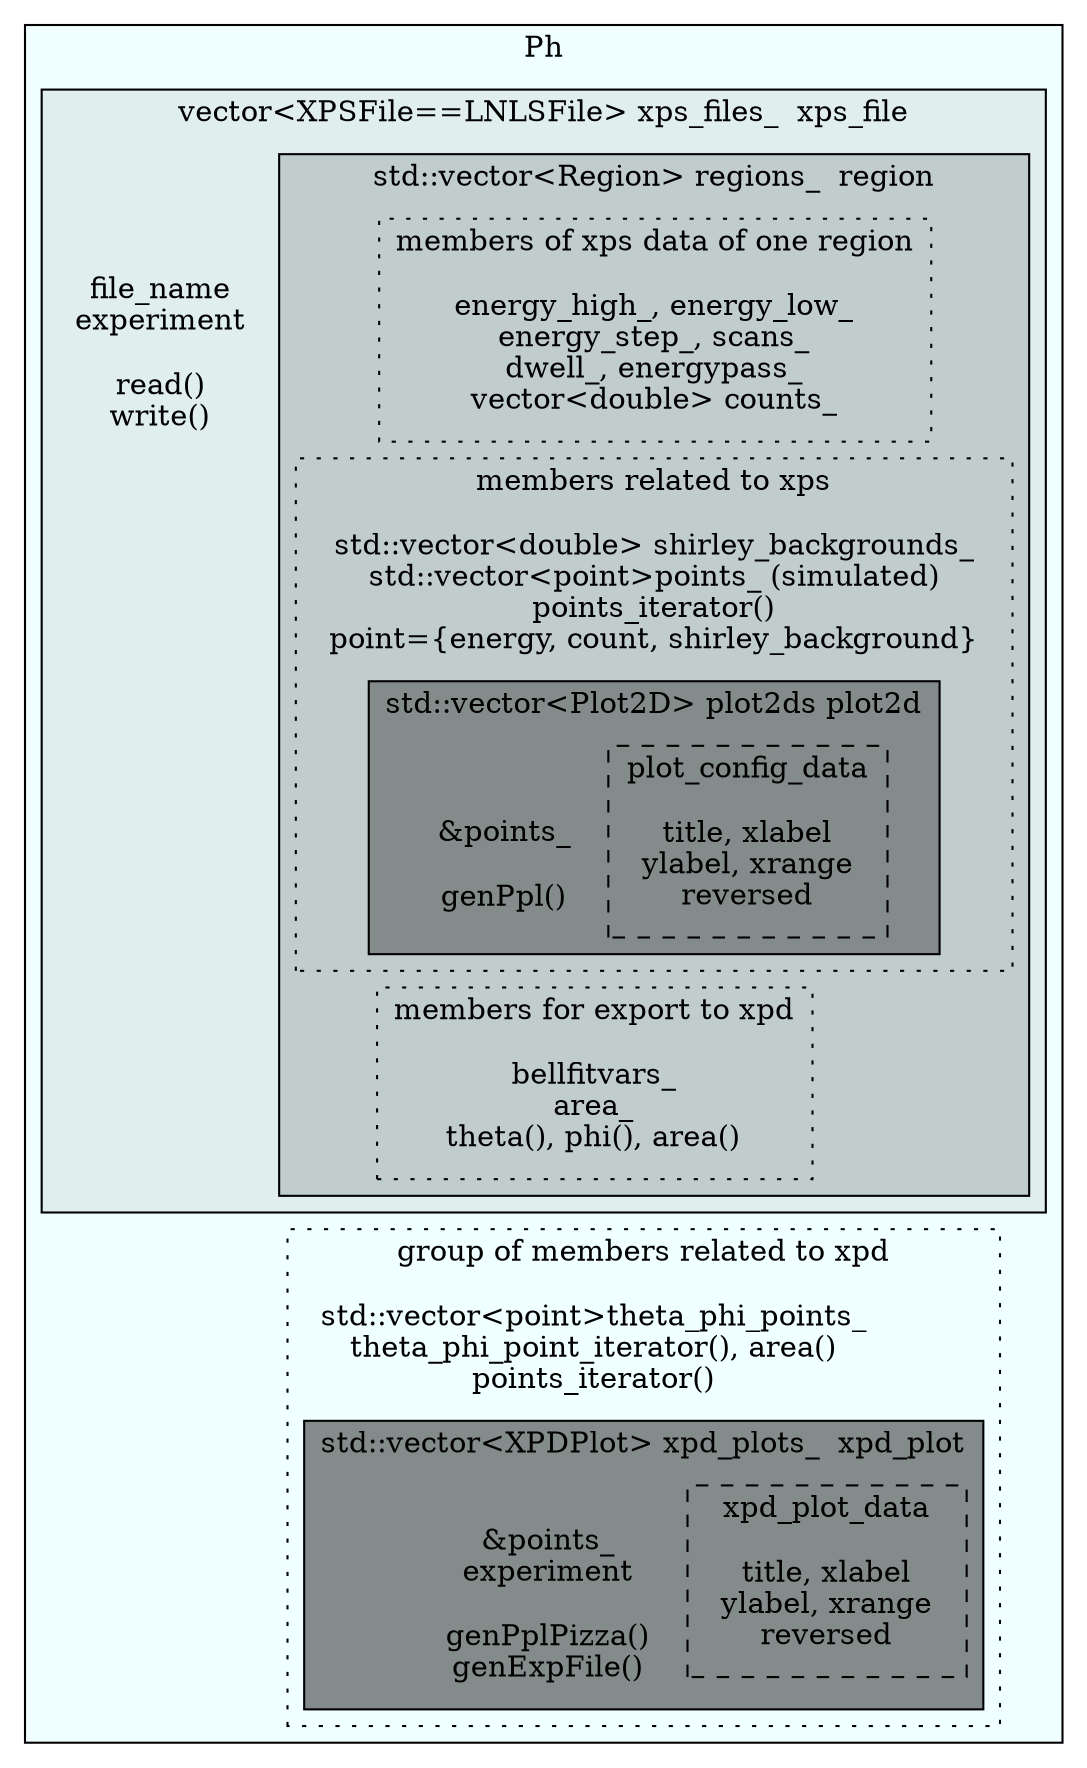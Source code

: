 // ph.dot
// wpfernandes 2015-08-19 13h51min
//
digraph "ph"
{ 
  newrank=true;
  compound=true;
  node [shape=plaintext]

  subgraph cluster1
  { label = "Ph" fillcolor=azure1 style=filled;
// ----------------------------------------------------------------------------    
    subgraph cluster11 // xpsplots
    { label = "vector<XPSFile==LNLSFile> xps_files_  xps_file" fillcolor=azure2 style=filled;
      xpsfilevars [label="file_name\nexperiment\n\nread()\nwrite()"];
      subgraph cluster111 // regions
      { label = "std::vector<Region> regions_  region" fillcolor=azure3 style=filled;
        subgraph cluster1111 // regiondata
        { label = "members of xps data of one region" style=dotted;
          regiondatamembers [label="energy_high_, energy_low_\nenergy_step_, scans_\ndwell_, energypass_\nvector<double> counts_"]
        }
        subgraph cluster1112 // toxps
        { label = "members related to xps" fillcolor=azure3 style=dotted;
          toxps [label="std::vector<double> shirley_backgrounds_\nstd::vector<point>points_ (simulated)\npoints_iterator()\npoint={energy, count, shirley_background}"]
          subgraph cluster11121 // xpsplots
          { label = "std::vector<Plot2D> plot2ds plot2d" fillcolor=azure4 style=filled;
            xpsplotmembers [label="&points_\n\ngenPpl()"];
            subgraph cluster111211 // xpsplotdata
            { label = "plot_config_data" fillcolor=azure3; color=black; style=dashed;
              xpsplotdatamembers [label="title, xlabel\nylabel, xrange\nreversed"];
            }
          }
        }
        subgraph cluster1113 // xpsplot
        { label = "members for export to xpd" fillcolor=azure3 style=dotted;
          forexporttoxpd [label="bellfitvars_\narea_\ntheta(), phi(), area()"]
        }
      }
    }
// ----------------------------------------------------------------------------    
    subgraph cluster12 // toxpd
    { label = "group of members related to xpd" fillcolor=azure3 style=dotted;
      toxpd[label="std::vector<point>theta_phi_points_\ntheta_phi_point_iterator(), area()\npoints_iterator()"];
      subgraph cluster121 // xpdplots
      { label = "std::vector<XPDPlot> xpd_plots_  xpd_plot" fillcolor=azure4 style=filled;
        xpdplotmembers [label="&points_\nexperiment\n\ngenPplPizza()\ngenExpFile()"];
        subgraph cluster1211 // xpdplotdata
        { label = "xpd_plot_data" style=dashed;
          xpdplotdatamembers [label="title, xlabel\nylabel, xrange\nreversed"];
        }
      }
      toxpd -> xpdplotmembers [style=invis]
    }
  }
  regiondatamembers -> toxps -> {xpsplotmembers xpsplotdatamembers} -> forexporttoxpd -> toxpd -> {xpdplotmembers xpdplotdatamembers} [style=invis]
} // end of file lnlstopyxplot.dot
